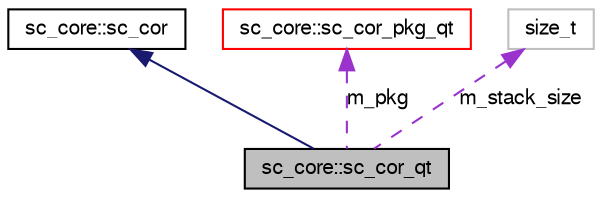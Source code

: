 digraph G
{
  edge [fontname="FreeSans",fontsize="10",labelfontname="FreeSans",labelfontsize="10"];
  node [fontname="FreeSans",fontsize="10",shape=record];
  Node1 [label="sc_core::sc_cor_qt",height=0.2,width=0.4,color="black", fillcolor="grey75", style="filled" fontcolor="black"];
  Node2 -> Node1 [dir=back,color="midnightblue",fontsize="10",style="solid",fontname="FreeSans"];
  Node2 [label="sc_core::sc_cor",height=0.2,width=0.4,color="black", fillcolor="white", style="filled",URL="$a00041.html"];
  Node3 -> Node1 [dir=back,color="darkorchid3",fontsize="10",style="dashed",label="m_pkg",fontname="FreeSans"];
  Node3 [label="sc_core::sc_cor_pkg_qt",height=0.2,width=0.4,color="red", fillcolor="white", style="filled",URL="$a00043.html"];
  Node4 -> Node1 [dir=back,color="darkorchid3",fontsize="10",style="dashed",label="m_stack_size",fontname="FreeSans"];
  Node4 [label="size_t",height=0.2,width=0.4,color="grey75", fillcolor="white", style="filled"];
}
